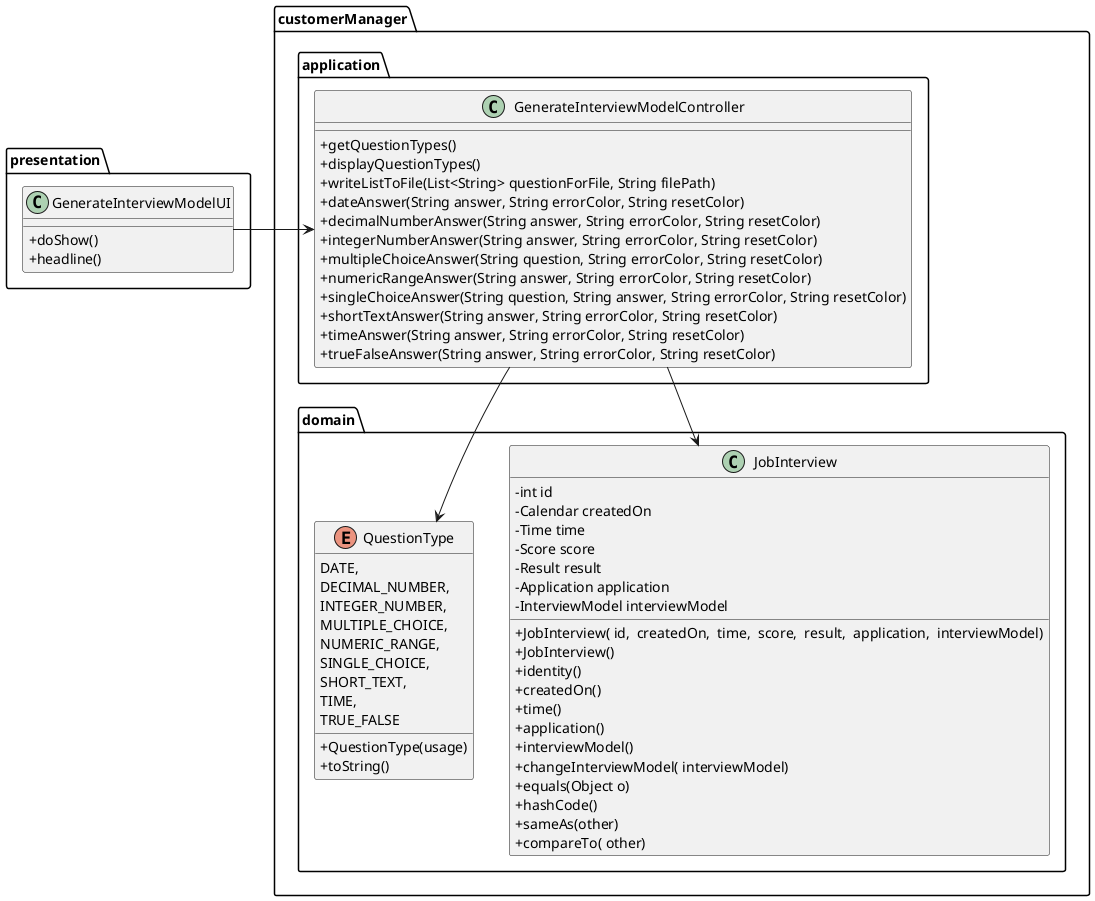 @startuml
skinparam classAttributeIconSize 0
top to bottom direction

package "presentation"{

class GenerateInterviewModelUI{
+ doShow()
+ headline()

}

}

package "customerManager"{

package "application"{
class GenerateInterviewModelController{

+ getQuestionTypes()
+ displayQuestionTypes()
+ writeListToFile(List<String> questionForFile, String filePath)
+ dateAnswer(String answer, String errorColor, String resetColor)
+ decimalNumberAnswer(String answer, String errorColor, String resetColor)
+ integerNumberAnswer(String answer, String errorColor, String resetColor)
+ multipleChoiceAnswer(String question, String errorColor, String resetColor)
+ numericRangeAnswer(String answer, String errorColor, String resetColor)
+ singleChoiceAnswer(String question, String answer, String errorColor, String resetColor)
+ shortTextAnswer(String answer, String errorColor, String resetColor)
+ timeAnswer(String answer, String errorColor, String resetColor)
+ trueFalseAnswer(String answer, String errorColor, String resetColor)
}

}

package "domain" {
    class JobInterview{
    - int id
    - Calendar createdOn
    - Time time
    - Score score
    - Result result
    - Application application
    - InterviewModel interviewModel

    + JobInterview( id,  createdOn,  time,  score,  result,  application,  interviewModel)
    + JobInterview()
    + identity()
    + createdOn()
    + time()
    + application()
    + interviewModel()
    + changeInterviewModel( interviewModel)
    + equals(Object o)
    +  hashCode()
    + sameAs(other)
    + compareTo( other)

    }

    enum QuestionType{
        DATE,
        DECIMAL_NUMBER,
        INTEGER_NUMBER,
        MULTIPLE_CHOICE,
        NUMERIC_RANGE,
        SINGLE_CHOICE,
        SHORT_TEXT,
        TIME,
        TRUE_FALSE

        + QuestionType(usage)
        + toString()
    }

}
}


GenerateInterviewModelUI -> GenerateInterviewModelController
GenerateInterviewModelController --> JobInterview
GenerateInterviewModelController --> QuestionType


}

@enduml